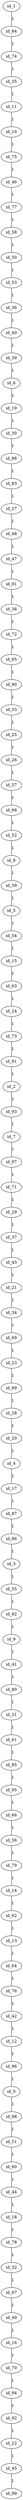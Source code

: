 graph GR{
id_0;
id_1;
id_2;
id_3;
id_4;
id_5;
id_6;
id_7;
id_8;
id_9;
id_10;
id_11;
id_12;
id_13;
id_14;
id_15;
id_16;
id_17;
id_18;
id_19;
id_20;
id_21;
id_22;
id_23;
id_24;
id_25;
id_26;
id_27;
id_28;
id_29;
id_30;
id_31;
id_32;
id_33;
id_34;
id_35;
id_36;
id_37;
id_38;
id_39;
id_40;
id_41;
id_42;
id_43;
id_44;
id_45;
id_46;
id_47;
id_48;
id_49;
id_50;
id_51;
id_52;
id_53;
id_54;
id_55;
id_56;
id_57;
id_58;
id_59;
id_60;
id_61;
id_62;
id_63;
id_64;
id_65;
id_66;
id_67;
id_68;
id_69;
id_70;
id_71;
id_72;
id_73;
id_74;
id_75;
id_76;
id_77;
id_78;
id_79;
id_80;
id_81;
id_82;
id_83;
id_84;
id_85;
id_86;
id_87;
id_88;
id_89;
id_90;
id_91;
id_92;
id_93;
id_94;
id_95;
id_96;
id_97;
id_98;
id_99;
id_1--id_84[label=1];
id_84--id_74[label=1];
id_74--id_35[label=1];
id_35--id_11[label=1];
id_11--id_10[label=1];
id_10--id_75[label=1];
id_75--id_46[label=1];
id_46--id_77[label=1];
id_77--id_58[label=1];
id_58--id_50[label=1];
id_50--id_53[label=1];
id_53--id_36[label=1];
id_36--id_40[label=1];
id_40--id_39[label=1];
id_39--id_6[label=1];
id_6--id_19[label=1];
id_19--id_30[label=1];
id_30--id_88[label=1];
id_88--id_83[label=1];
id_83--id_27[label=1];
id_27--id_48[label=1];
id_48--id_47[label=1];
id_47--id_81[label=1];
id_81--id_38[label=1];
id_38--id_72[label=1];
id_72--id_65[label=1];
id_65--id_90[label=1];
id_90--id_33[label=1];
id_33--id_25[label=1];
id_25--id_26[label=1];
id_26--id_57[label=1];
id_57--id_68[label=1];
id_68--id_52[label=1];
id_52--id_8[label=1];
id_8--id_59[label=1];
id_59--id_5[label=1];
id_5--id_54[label=1];
id_54--id_15[label=1];
id_15--id_63[label=1];
id_63--id_24[label=1];
id_24--id_73[label=1];
id_73--id_91[label=1];
id_91--id_2[label=1];
id_2--id_93[label=1];
id_93--id_7[label=1];
id_7--id_97[label=1];
id_97--id_71[label=1];
id_71--id_29[label=1];
id_29--id_37[label=1];
id_37--id_43[label=1];
id_43--id_21[label=1];
id_21--id_34[label=1];
id_34--id_69[label=1];
id_69--id_23[label=1];
id_23--id_89[label=1];
id_89--id_28[label=1];
id_28--id_20[label=1];
id_20--id_4[label=1];
id_4--id_17[label=1];
id_17--id_87[label=1];
id_87--id_86[label=1];
id_86--id_3[label=1];
id_3--id_55[label=1];
id_55--id_82[label=1];
id_82--id_9[label=1];
id_9--id_41[label=1];
id_41--id_80[label=1];
id_80--id_31[label=1];
id_31--id_61[label=1];
id_61--id_85[label=1];
id_85--id_95[label=1];
id_95--id_66[label=1];
id_66--id_56[label=1];
id_56--id_79[label=1];
id_79--id_14[label=1];
id_14--id_62[label=1];
id_62--id_13[label=1];
id_13--id_64[label=1];
id_64--id_76[label=1];
id_76--id_42[label=1];
id_42--id_12[label=1];
id_12--id_96[label=1];
id_96--id_0[label=1];
id_0--id_98[label=1];
id_98--id_51[label=1];
id_51--id_60[label=1];
id_60--id_44[label=1];
id_44--id_18[label=1];
id_18--id_78[label=1];
id_78--id_32[label=1];
id_32--id_67[label=1];
id_67--id_49[label=1];
id_49--id_16[label=1];
id_16--id_70[label=1];
id_70--id_94[label=1];
id_94--id_92[label=1];
id_92--id_22[label=1];
id_22--id_45[label=1];
id_45--id_99[label=1];
}